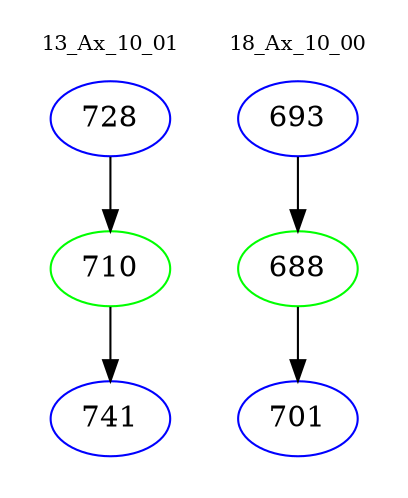 digraph{
subgraph cluster_0 {
color = white
label = "13_Ax_10_01";
fontsize=10;
T0_728 [label="728", color="blue"]
T0_728 -> T0_710 [color="black"]
T0_710 [label="710", color="green"]
T0_710 -> T0_741 [color="black"]
T0_741 [label="741", color="blue"]
}
subgraph cluster_1 {
color = white
label = "18_Ax_10_00";
fontsize=10;
T1_693 [label="693", color="blue"]
T1_693 -> T1_688 [color="black"]
T1_688 [label="688", color="green"]
T1_688 -> T1_701 [color="black"]
T1_701 [label="701", color="blue"]
}
}
